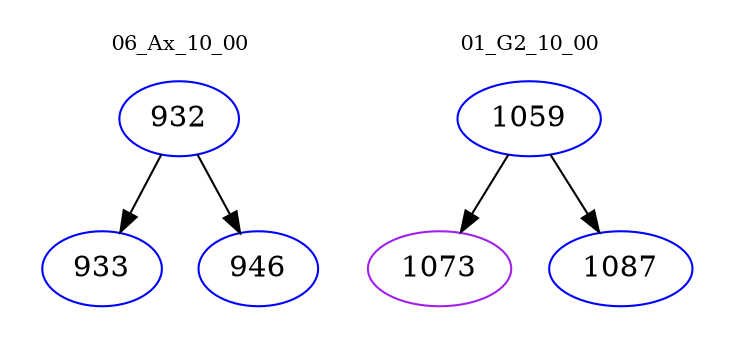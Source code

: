 digraph{
subgraph cluster_0 {
color = white
label = "06_Ax_10_00";
fontsize=10;
T0_932 [label="932", color="blue"]
T0_932 -> T0_933 [color="black"]
T0_933 [label="933", color="blue"]
T0_932 -> T0_946 [color="black"]
T0_946 [label="946", color="blue"]
}
subgraph cluster_1 {
color = white
label = "01_G2_10_00";
fontsize=10;
T1_1059 [label="1059", color="blue"]
T1_1059 -> T1_1073 [color="black"]
T1_1073 [label="1073", color="purple"]
T1_1059 -> T1_1087 [color="black"]
T1_1087 [label="1087", color="blue"]
}
}
